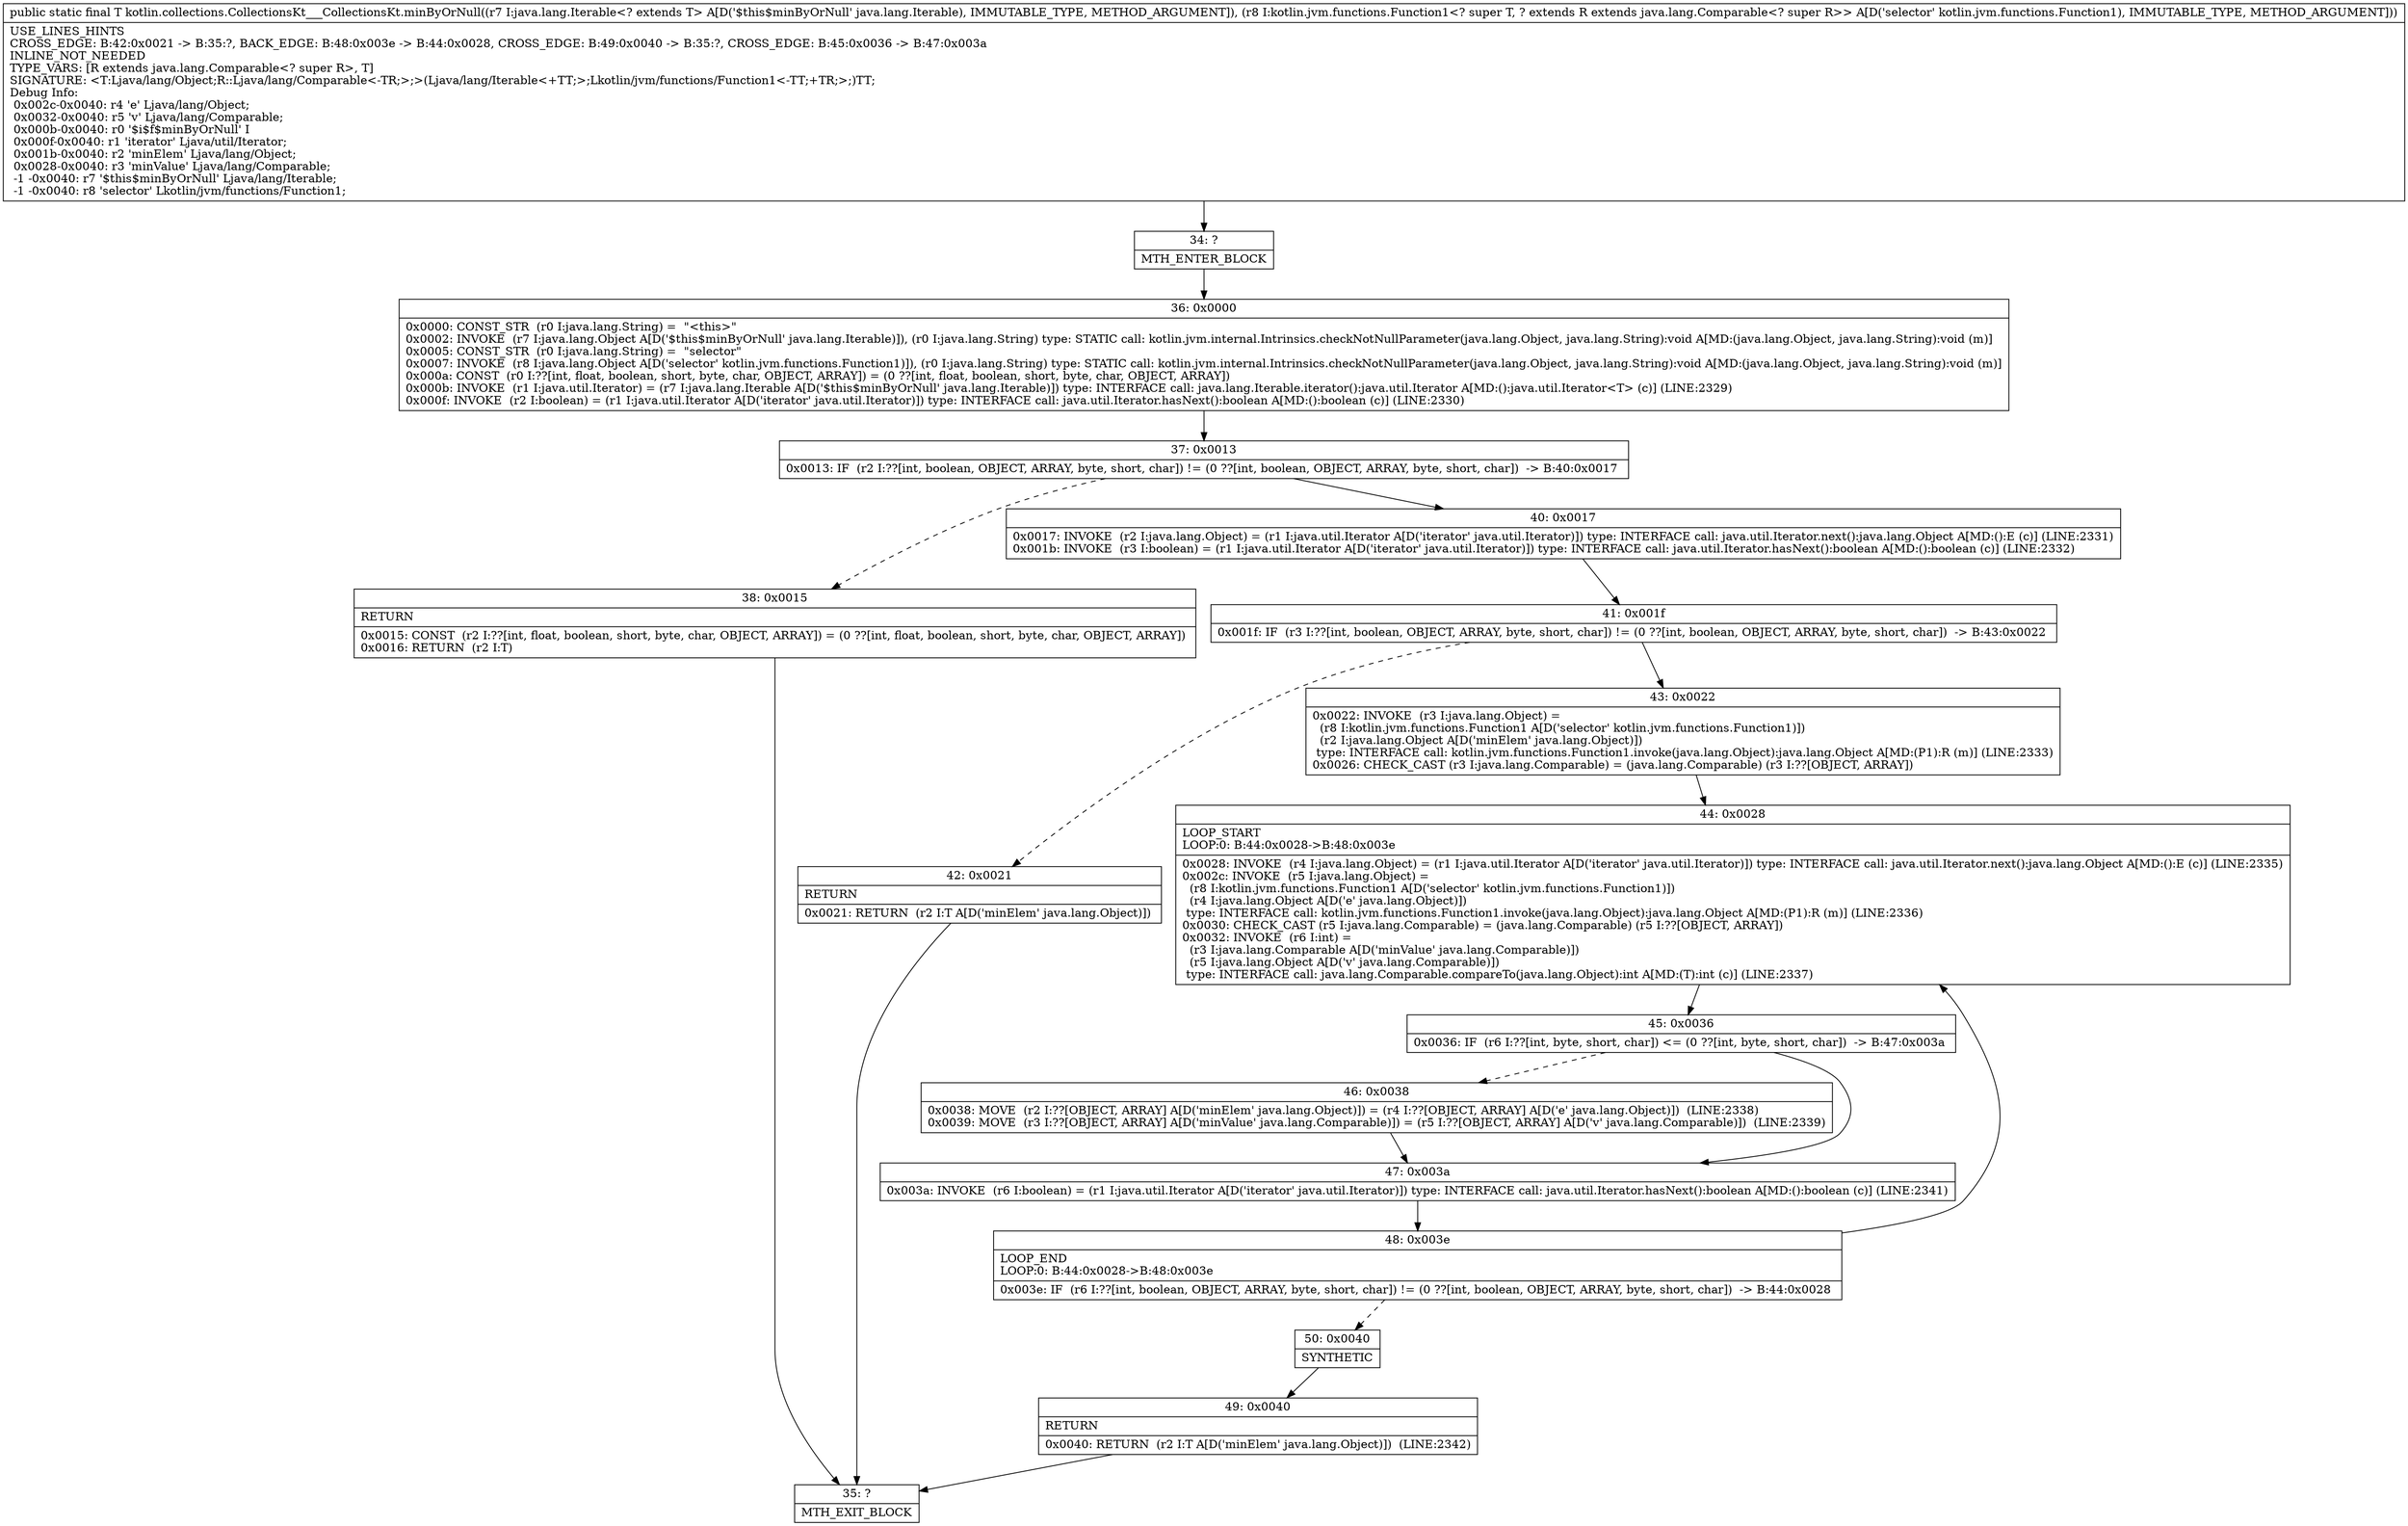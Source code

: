 digraph "CFG forkotlin.collections.CollectionsKt___CollectionsKt.minByOrNull(Ljava\/lang\/Iterable;Lkotlin\/jvm\/functions\/Function1;)Ljava\/lang\/Object;" {
Node_34 [shape=record,label="{34\:\ ?|MTH_ENTER_BLOCK\l}"];
Node_36 [shape=record,label="{36\:\ 0x0000|0x0000: CONST_STR  (r0 I:java.lang.String) =  \"\<this\>\" \l0x0002: INVOKE  (r7 I:java.lang.Object A[D('$this$minByOrNull' java.lang.Iterable)]), (r0 I:java.lang.String) type: STATIC call: kotlin.jvm.internal.Intrinsics.checkNotNullParameter(java.lang.Object, java.lang.String):void A[MD:(java.lang.Object, java.lang.String):void (m)]\l0x0005: CONST_STR  (r0 I:java.lang.String) =  \"selector\" \l0x0007: INVOKE  (r8 I:java.lang.Object A[D('selector' kotlin.jvm.functions.Function1)]), (r0 I:java.lang.String) type: STATIC call: kotlin.jvm.internal.Intrinsics.checkNotNullParameter(java.lang.Object, java.lang.String):void A[MD:(java.lang.Object, java.lang.String):void (m)]\l0x000a: CONST  (r0 I:??[int, float, boolean, short, byte, char, OBJECT, ARRAY]) = (0 ??[int, float, boolean, short, byte, char, OBJECT, ARRAY]) \l0x000b: INVOKE  (r1 I:java.util.Iterator) = (r7 I:java.lang.Iterable A[D('$this$minByOrNull' java.lang.Iterable)]) type: INTERFACE call: java.lang.Iterable.iterator():java.util.Iterator A[MD:():java.util.Iterator\<T\> (c)] (LINE:2329)\l0x000f: INVOKE  (r2 I:boolean) = (r1 I:java.util.Iterator A[D('iterator' java.util.Iterator)]) type: INTERFACE call: java.util.Iterator.hasNext():boolean A[MD:():boolean (c)] (LINE:2330)\l}"];
Node_37 [shape=record,label="{37\:\ 0x0013|0x0013: IF  (r2 I:??[int, boolean, OBJECT, ARRAY, byte, short, char]) != (0 ??[int, boolean, OBJECT, ARRAY, byte, short, char])  \-\> B:40:0x0017 \l}"];
Node_38 [shape=record,label="{38\:\ 0x0015|RETURN\l|0x0015: CONST  (r2 I:??[int, float, boolean, short, byte, char, OBJECT, ARRAY]) = (0 ??[int, float, boolean, short, byte, char, OBJECT, ARRAY]) \l0x0016: RETURN  (r2 I:T) \l}"];
Node_35 [shape=record,label="{35\:\ ?|MTH_EXIT_BLOCK\l}"];
Node_40 [shape=record,label="{40\:\ 0x0017|0x0017: INVOKE  (r2 I:java.lang.Object) = (r1 I:java.util.Iterator A[D('iterator' java.util.Iterator)]) type: INTERFACE call: java.util.Iterator.next():java.lang.Object A[MD:():E (c)] (LINE:2331)\l0x001b: INVOKE  (r3 I:boolean) = (r1 I:java.util.Iterator A[D('iterator' java.util.Iterator)]) type: INTERFACE call: java.util.Iterator.hasNext():boolean A[MD:():boolean (c)] (LINE:2332)\l}"];
Node_41 [shape=record,label="{41\:\ 0x001f|0x001f: IF  (r3 I:??[int, boolean, OBJECT, ARRAY, byte, short, char]) != (0 ??[int, boolean, OBJECT, ARRAY, byte, short, char])  \-\> B:43:0x0022 \l}"];
Node_42 [shape=record,label="{42\:\ 0x0021|RETURN\l|0x0021: RETURN  (r2 I:T A[D('minElem' java.lang.Object)]) \l}"];
Node_43 [shape=record,label="{43\:\ 0x0022|0x0022: INVOKE  (r3 I:java.lang.Object) = \l  (r8 I:kotlin.jvm.functions.Function1 A[D('selector' kotlin.jvm.functions.Function1)])\l  (r2 I:java.lang.Object A[D('minElem' java.lang.Object)])\l type: INTERFACE call: kotlin.jvm.functions.Function1.invoke(java.lang.Object):java.lang.Object A[MD:(P1):R (m)] (LINE:2333)\l0x0026: CHECK_CAST (r3 I:java.lang.Comparable) = (java.lang.Comparable) (r3 I:??[OBJECT, ARRAY]) \l}"];
Node_44 [shape=record,label="{44\:\ 0x0028|LOOP_START\lLOOP:0: B:44:0x0028\-\>B:48:0x003e\l|0x0028: INVOKE  (r4 I:java.lang.Object) = (r1 I:java.util.Iterator A[D('iterator' java.util.Iterator)]) type: INTERFACE call: java.util.Iterator.next():java.lang.Object A[MD:():E (c)] (LINE:2335)\l0x002c: INVOKE  (r5 I:java.lang.Object) = \l  (r8 I:kotlin.jvm.functions.Function1 A[D('selector' kotlin.jvm.functions.Function1)])\l  (r4 I:java.lang.Object A[D('e' java.lang.Object)])\l type: INTERFACE call: kotlin.jvm.functions.Function1.invoke(java.lang.Object):java.lang.Object A[MD:(P1):R (m)] (LINE:2336)\l0x0030: CHECK_CAST (r5 I:java.lang.Comparable) = (java.lang.Comparable) (r5 I:??[OBJECT, ARRAY]) \l0x0032: INVOKE  (r6 I:int) = \l  (r3 I:java.lang.Comparable A[D('minValue' java.lang.Comparable)])\l  (r5 I:java.lang.Object A[D('v' java.lang.Comparable)])\l type: INTERFACE call: java.lang.Comparable.compareTo(java.lang.Object):int A[MD:(T):int (c)] (LINE:2337)\l}"];
Node_45 [shape=record,label="{45\:\ 0x0036|0x0036: IF  (r6 I:??[int, byte, short, char]) \<= (0 ??[int, byte, short, char])  \-\> B:47:0x003a \l}"];
Node_46 [shape=record,label="{46\:\ 0x0038|0x0038: MOVE  (r2 I:??[OBJECT, ARRAY] A[D('minElem' java.lang.Object)]) = (r4 I:??[OBJECT, ARRAY] A[D('e' java.lang.Object)])  (LINE:2338)\l0x0039: MOVE  (r3 I:??[OBJECT, ARRAY] A[D('minValue' java.lang.Comparable)]) = (r5 I:??[OBJECT, ARRAY] A[D('v' java.lang.Comparable)])  (LINE:2339)\l}"];
Node_47 [shape=record,label="{47\:\ 0x003a|0x003a: INVOKE  (r6 I:boolean) = (r1 I:java.util.Iterator A[D('iterator' java.util.Iterator)]) type: INTERFACE call: java.util.Iterator.hasNext():boolean A[MD:():boolean (c)] (LINE:2341)\l}"];
Node_48 [shape=record,label="{48\:\ 0x003e|LOOP_END\lLOOP:0: B:44:0x0028\-\>B:48:0x003e\l|0x003e: IF  (r6 I:??[int, boolean, OBJECT, ARRAY, byte, short, char]) != (0 ??[int, boolean, OBJECT, ARRAY, byte, short, char])  \-\> B:44:0x0028 \l}"];
Node_50 [shape=record,label="{50\:\ 0x0040|SYNTHETIC\l}"];
Node_49 [shape=record,label="{49\:\ 0x0040|RETURN\l|0x0040: RETURN  (r2 I:T A[D('minElem' java.lang.Object)])  (LINE:2342)\l}"];
MethodNode[shape=record,label="{public static final T kotlin.collections.CollectionsKt___CollectionsKt.minByOrNull((r7 I:java.lang.Iterable\<? extends T\> A[D('$this$minByOrNull' java.lang.Iterable), IMMUTABLE_TYPE, METHOD_ARGUMENT]), (r8 I:kotlin.jvm.functions.Function1\<? super T, ? extends R extends java.lang.Comparable\<? super R\>\> A[D('selector' kotlin.jvm.functions.Function1), IMMUTABLE_TYPE, METHOD_ARGUMENT]))  | USE_LINES_HINTS\lCROSS_EDGE: B:42:0x0021 \-\> B:35:?, BACK_EDGE: B:48:0x003e \-\> B:44:0x0028, CROSS_EDGE: B:49:0x0040 \-\> B:35:?, CROSS_EDGE: B:45:0x0036 \-\> B:47:0x003a\lINLINE_NOT_NEEDED\lTYPE_VARS: [R extends java.lang.Comparable\<? super R\>, T]\lSIGNATURE: \<T:Ljava\/lang\/Object;R::Ljava\/lang\/Comparable\<\-TR;\>;\>(Ljava\/lang\/Iterable\<+TT;\>;Lkotlin\/jvm\/functions\/Function1\<\-TT;+TR;\>;)TT;\lDebug Info:\l  0x002c\-0x0040: r4 'e' Ljava\/lang\/Object;\l  0x0032\-0x0040: r5 'v' Ljava\/lang\/Comparable;\l  0x000b\-0x0040: r0 '$i$f$minByOrNull' I\l  0x000f\-0x0040: r1 'iterator' Ljava\/util\/Iterator;\l  0x001b\-0x0040: r2 'minElem' Ljava\/lang\/Object;\l  0x0028\-0x0040: r3 'minValue' Ljava\/lang\/Comparable;\l  \-1 \-0x0040: r7 '$this$minByOrNull' Ljava\/lang\/Iterable;\l  \-1 \-0x0040: r8 'selector' Lkotlin\/jvm\/functions\/Function1;\l}"];
MethodNode -> Node_34;Node_34 -> Node_36;
Node_36 -> Node_37;
Node_37 -> Node_38[style=dashed];
Node_37 -> Node_40;
Node_38 -> Node_35;
Node_40 -> Node_41;
Node_41 -> Node_42[style=dashed];
Node_41 -> Node_43;
Node_42 -> Node_35;
Node_43 -> Node_44;
Node_44 -> Node_45;
Node_45 -> Node_46[style=dashed];
Node_45 -> Node_47;
Node_46 -> Node_47;
Node_47 -> Node_48;
Node_48 -> Node_44;
Node_48 -> Node_50[style=dashed];
Node_50 -> Node_49;
Node_49 -> Node_35;
}

